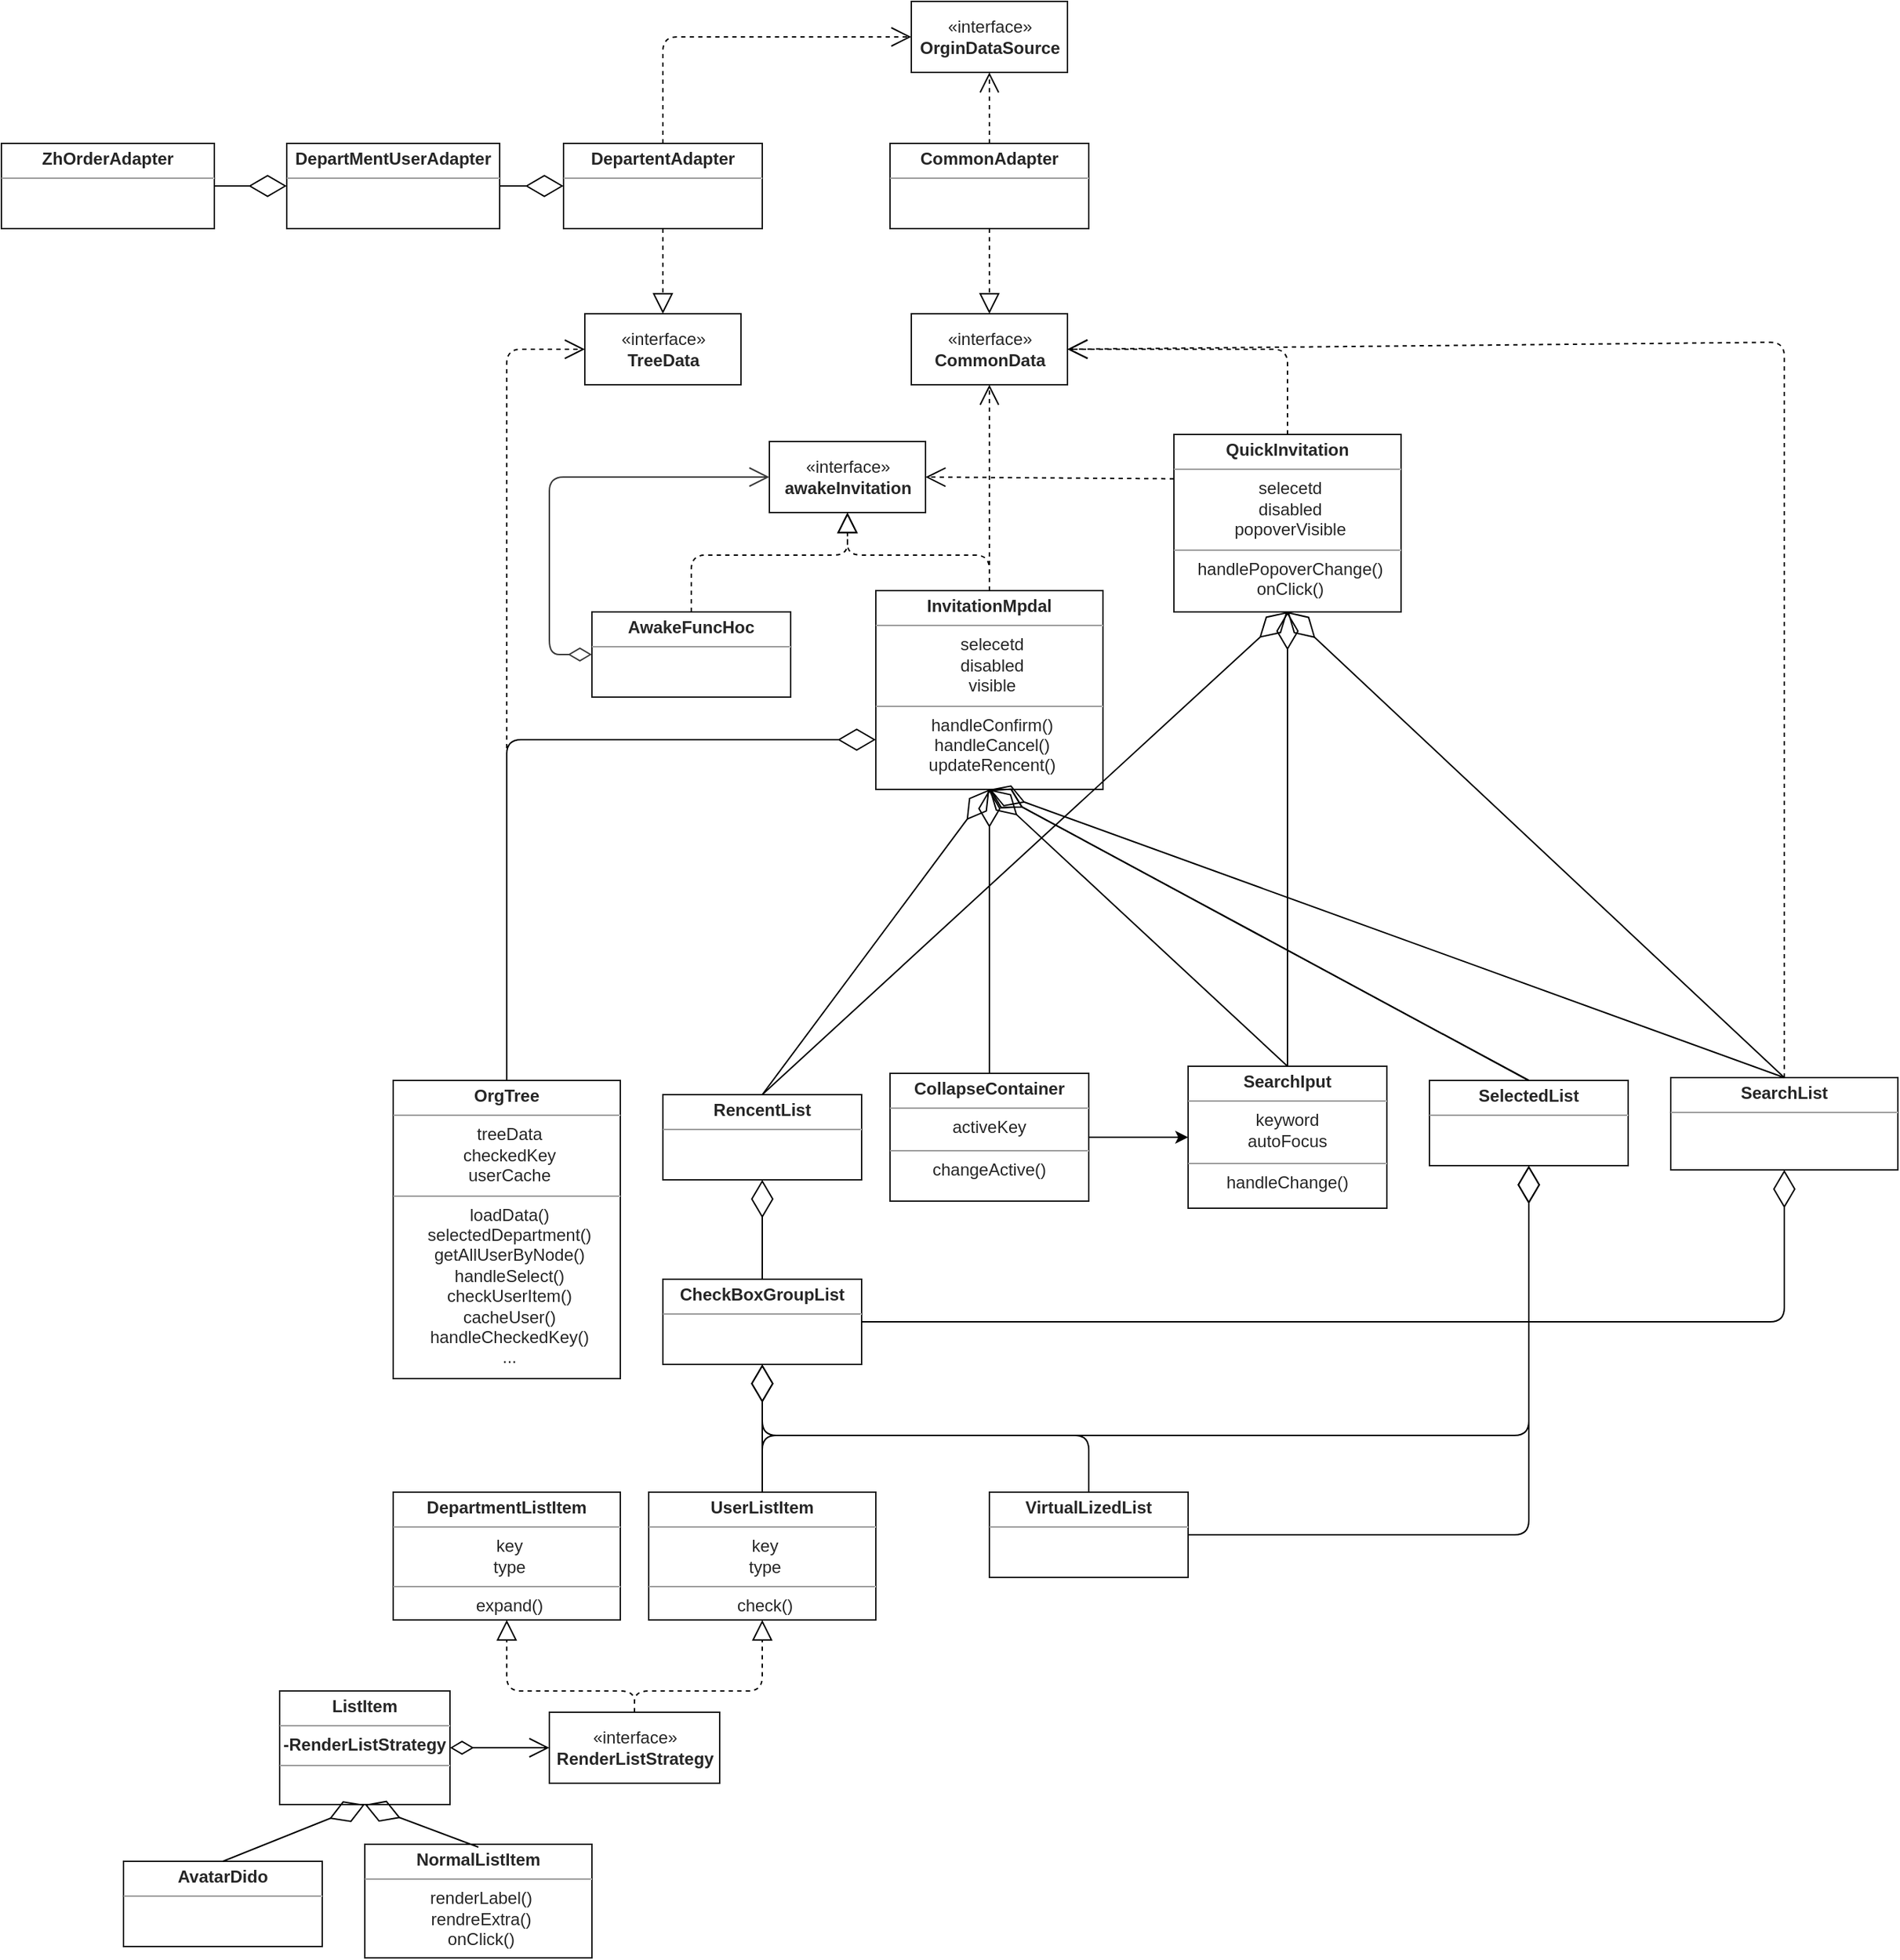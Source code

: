 <mxfile>
    <diagram id="DDnYxPDQdMiz2zHIRIYW" name="第 1 页">
        <mxGraphModel dx="2080" dy="1432" grid="0" gridSize="10" guides="1" tooltips="1" connect="1" arrows="1" fold="1" page="1" pageScale="1" pageWidth="2339" pageHeight="3300" background="#ffffff" math="0" shadow="0">
            <root>
                <mxCell id="0"/>
                <mxCell id="1" parent="0"/>
                <mxCell id="3" value="«interface»&lt;br&gt;&lt;b&gt;OrginDataSource&lt;/b&gt;" style="html=1;fontColor=#262626;labelBorderColor=none;strokeColor=#191919;fillColor=none;" parent="1" vertex="1">
                    <mxGeometry x="1049" y="712" width="110" height="50" as="geometry"/>
                </mxCell>
                <mxCell id="9" value="&lt;p style=&quot;margin: 0px ; margin-top: 4px ; text-align: center&quot;&gt;&lt;b&gt;OrgTree&lt;/b&gt;&lt;/p&gt;&lt;hr size=&quot;1&quot;&gt;&lt;p style=&quot;margin: 0px ; margin-left: 4px&quot;&gt;treeData&lt;/p&gt;&lt;p style=&quot;margin: 0px ; margin-left: 4px&quot;&gt;checkedKey&lt;/p&gt;&lt;p style=&quot;margin: 0px ; margin-left: 4px&quot;&gt;userCache&lt;/p&gt;&lt;hr size=&quot;1&quot;&gt;&lt;p style=&quot;margin: 0px ; margin-left: 4px&quot;&gt;loadData()&lt;/p&gt;&lt;p style=&quot;margin: 0px ; margin-left: 4px&quot;&gt;selectedDepartment()&lt;/p&gt;&lt;p style=&quot;margin: 0px ; margin-left: 4px&quot;&gt;getAllUserByNode()&lt;/p&gt;&lt;p style=&quot;margin: 0px ; margin-left: 4px&quot;&gt;handleSelect()&lt;/p&gt;&lt;p style=&quot;margin: 0px ; margin-left: 4px&quot;&gt;checkUserItem()&lt;/p&gt;&lt;p style=&quot;margin: 0px ; margin-left: 4px&quot;&gt;cacheUser()&lt;/p&gt;&lt;p style=&quot;margin: 0px ; margin-left: 4px&quot;&gt;handleCheckedKey()&lt;/p&gt;&lt;p style=&quot;margin: 0px ; margin-left: 4px&quot;&gt;...&lt;/p&gt;" style="verticalAlign=middle;align=center;overflow=fill;fontSize=12;fontFamily=Helvetica;html=1;fontColor=#262626;labelBorderColor=none;strokeColor=#191919;fillColor=none;" parent="1" vertex="1">
                    <mxGeometry x="684" y="1472" width="160" height="210" as="geometry"/>
                </mxCell>
                <mxCell id="11" value="&lt;p style=&quot;margin: 0px ; margin-top: 4px ; text-align: center&quot;&gt;&lt;b&gt;DepartmentListItem&lt;/b&gt;&lt;/p&gt;&lt;hr size=&quot;1&quot;&gt;&lt;p style=&quot;margin: 0px ; margin-left: 4px&quot;&gt;key&lt;/p&gt;&lt;p style=&quot;margin: 0px ; margin-left: 4px&quot;&gt;type&lt;/p&gt;&lt;hr size=&quot;1&quot;&gt;&lt;p style=&quot;margin: 0px ; margin-left: 4px&quot;&gt;expand()&lt;/p&gt;" style="verticalAlign=middle;align=center;overflow=fill;fontSize=12;fontFamily=Helvetica;html=1;fontColor=#262626;labelBorderColor=none;strokeColor=#191919;fillColor=none;" parent="1" vertex="1">
                    <mxGeometry x="684" y="1762" width="160" height="90" as="geometry"/>
                </mxCell>
                <mxCell id="12" value="&lt;p style=&quot;margin: 0px ; margin-top: 4px ; text-align: center&quot;&gt;&lt;b&gt;UserListItem&lt;/b&gt;&lt;/p&gt;&lt;hr size=&quot;1&quot;&gt;&lt;p style=&quot;margin: 0px ; margin-left: 4px&quot;&gt;key&lt;/p&gt;&lt;p style=&quot;margin: 0px ; margin-left: 4px&quot;&gt;type&lt;/p&gt;&lt;hr size=&quot;1&quot;&gt;&lt;p style=&quot;margin: 0px ; margin-left: 4px&quot;&gt;check()&lt;/p&gt;" style="verticalAlign=middle;align=center;overflow=fill;fontSize=12;fontFamily=Helvetica;html=1;fontColor=#262626;labelBorderColor=none;strokeColor=#191919;fillColor=none;" parent="1" vertex="1">
                    <mxGeometry x="864" y="1762" width="160" height="90" as="geometry"/>
                </mxCell>
                <mxCell id="13" value="&lt;p style=&quot;margin: 0px ; margin-top: 4px ; text-align: center&quot;&gt;&lt;b&gt;ListItem&lt;/b&gt;&lt;/p&gt;&lt;hr size=&quot;1&quot;&gt;&lt;p style=&quot;margin: 0px ; margin-left: 4px&quot;&gt;&lt;/p&gt;&lt;b style=&quot;text-align: center&quot;&gt;-&lt;/b&gt;&lt;b style=&quot;text-align: center&quot;&gt;RenderListStrategy&lt;/b&gt;&lt;hr size=&quot;1&quot;&gt;&lt;p style=&quot;margin: 0px 0px 0px 4px&quot;&gt;&lt;br&gt;&lt;/p&gt;&lt;p style=&quot;margin: 0px ; margin-left: 4px&quot;&gt;&lt;br&gt;&lt;/p&gt;" style="verticalAlign=middle;align=center;overflow=fill;fontSize=12;fontFamily=Helvetica;html=1;fontColor=#262626;labelBorderColor=none;strokeColor=#191919;fillColor=none;" parent="1" vertex="1">
                    <mxGeometry x="604" y="1902" width="120" height="80" as="geometry"/>
                </mxCell>
                <mxCell id="14" value="«interface»&lt;br&gt;&lt;b&gt;RenderListStrategy&lt;/b&gt;" style="html=1;fontColor=#262626;labelBorderColor=none;strokeColor=#191919;fillColor=none;" parent="1" vertex="1">
                    <mxGeometry x="794" y="1917" width="120" height="50" as="geometry"/>
                </mxCell>
                <mxCell id="15" value="&lt;p style=&quot;margin: 0px ; margin-top: 4px ; text-align: center&quot;&gt;&lt;b&gt;AvatarDido&lt;/b&gt;&lt;/p&gt;&lt;hr size=&quot;1&quot;&gt;&lt;div style=&quot;height: 2px&quot;&gt;&lt;/div&gt;" style="verticalAlign=middle;align=center;overflow=fill;fontSize=12;fontFamily=Helvetica;html=1;fontColor=#262626;labelBorderColor=none;strokeColor=#191919;fillColor=none;" parent="1" vertex="1">
                    <mxGeometry x="494" y="2022" width="140" height="60" as="geometry"/>
                </mxCell>
                <mxCell id="17" value="&lt;p style=&quot;margin: 0px ; margin-top: 4px ; text-align: center&quot;&gt;&lt;b&gt;NormalListItem&lt;/b&gt;&lt;/p&gt;&lt;hr size=&quot;1&quot;&gt;&lt;p style=&quot;margin: 0px ; margin-left: 4px&quot;&gt;&lt;/p&gt;&lt;p style=&quot;margin: 0px ; margin-left: 4px&quot;&gt;renderLabel()&lt;/p&gt;&lt;p style=&quot;margin: 0px ; margin-left: 4px&quot;&gt;rendreExtra()&lt;/p&gt;&lt;p style=&quot;margin: 0px ; margin-left: 4px&quot;&gt;onClick()&lt;/p&gt;" style="verticalAlign=middle;align=center;overflow=fill;fontSize=12;fontFamily=Helvetica;html=1;fontColor=#262626;labelBorderColor=none;strokeColor=#191919;fillColor=none;" vertex="1" parent="1">
                    <mxGeometry x="664" y="2010" width="160" height="80" as="geometry"/>
                </mxCell>
                <mxCell id="19" value="&lt;p style=&quot;margin: 0px ; margin-top: 4px ; text-align: center&quot;&gt;&lt;b&gt;RencentList&lt;/b&gt;&lt;/p&gt;&lt;hr size=&quot;1&quot;&gt;&lt;div style=&quot;height: 2px&quot;&gt;&lt;/div&gt;" style="verticalAlign=middle;align=center;overflow=fill;fontSize=12;fontFamily=Helvetica;html=1;fontColor=#262626;labelBorderColor=none;strokeColor=#191919;fillColor=none;" vertex="1" parent="1">
                    <mxGeometry x="874" y="1482" width="140" height="60" as="geometry"/>
                </mxCell>
                <mxCell id="21" value="&lt;p style=&quot;margin: 0px ; margin-top: 4px ; text-align: center&quot;&gt;&lt;b&gt;CheckBoxGroupList&lt;/b&gt;&lt;/p&gt;&lt;hr size=&quot;1&quot;&gt;&lt;div style=&quot;height: 2px&quot;&gt;&lt;/div&gt;" style="verticalAlign=middle;align=center;overflow=fill;fontSize=12;fontFamily=Helvetica;html=1;fontColor=#262626;labelBorderColor=none;strokeColor=#191919;fillColor=none;" vertex="1" parent="1">
                    <mxGeometry x="874" y="1612" width="140" height="60" as="geometry"/>
                </mxCell>
                <mxCell id="23" value="&lt;p style=&quot;margin: 0px ; margin-top: 4px ; text-align: center&quot;&gt;&lt;b&gt;SearchIput&lt;/b&gt;&lt;/p&gt;&lt;hr size=&quot;1&quot;&gt;keyword&lt;br&gt;autoFocus&lt;br&gt;&lt;div style=&quot;height: 2px&quot;&gt;&lt;/div&gt;&lt;hr size=&quot;1&quot;&gt;&lt;div style=&quot;height: 2px&quot;&gt;handleChange()&lt;/div&gt;" style="verticalAlign=middle;align=center;overflow=fill;fontSize=12;fontFamily=Helvetica;html=1;fontColor=#262626;labelBorderColor=none;strokeColor=#191919;fillColor=none;" vertex="1" parent="1">
                    <mxGeometry x="1244" y="1462" width="140" height="100" as="geometry"/>
                </mxCell>
                <mxCell id="24" value="&lt;p style=&quot;margin: 0px ; margin-top: 4px ; text-align: center&quot;&gt;&lt;b&gt;SelectedList&lt;/b&gt;&lt;/p&gt;&lt;hr size=&quot;1&quot;&gt;&lt;div style=&quot;height: 2px&quot;&gt;&lt;/div&gt;" style="verticalAlign=middle;align=center;overflow=fill;fontSize=12;fontFamily=Helvetica;html=1;fontColor=#262626;labelBorderColor=none;strokeColor=#191919;fillColor=none;" vertex="1" parent="1">
                    <mxGeometry x="1414" y="1472" width="140" height="60" as="geometry"/>
                </mxCell>
                <mxCell id="26" value="&lt;p style=&quot;margin: 0px ; margin-top: 4px ; text-align: center&quot;&gt;&lt;b&gt;VirtualLizedList&lt;/b&gt;&lt;/p&gt;&lt;hr size=&quot;1&quot;&gt;&lt;div style=&quot;height: 2px&quot;&gt;&lt;/div&gt;" style="verticalAlign=middle;align=center;overflow=fill;fontSize=12;fontFamily=Helvetica;html=1;fontColor=#262626;labelBorderColor=none;strokeColor=#191919;fillColor=none;" vertex="1" parent="1">
                    <mxGeometry x="1104" y="1762" width="140" height="60" as="geometry"/>
                </mxCell>
                <mxCell id="89" value="" style="edgeStyle=none;html=1;fontColor=#262626;labelBorderColor=none;" edge="1" parent="1" source="28" target="23">
                    <mxGeometry relative="1" as="geometry"/>
                </mxCell>
                <mxCell id="28" value="&lt;p style=&quot;margin: 0px ; margin-top: 4px ; text-align: center&quot;&gt;&lt;b&gt;CollapseContainer&lt;/b&gt;&lt;/p&gt;&lt;hr size=&quot;1&quot;&gt;activeKey&lt;br&gt;&lt;div style=&quot;height: 2px&quot;&gt;&lt;/div&gt;&lt;hr size=&quot;1&quot;&gt;&lt;div style=&quot;height: 2px&quot;&gt;changeActive()&lt;/div&gt;" style="verticalAlign=middle;align=center;overflow=fill;fontSize=12;fontFamily=Helvetica;html=1;fontColor=#262626;labelBorderColor=none;strokeColor=#191919;fillColor=none;" vertex="1" parent="1">
                    <mxGeometry x="1034" y="1467" width="140" height="90" as="geometry"/>
                </mxCell>
                <mxCell id="34" value="&lt;p style=&quot;margin: 0px ; margin-top: 4px ; text-align: center&quot;&gt;&lt;b&gt;InvitationMpdal&lt;/b&gt;&lt;/p&gt;&lt;hr size=&quot;1&quot;&gt;&lt;p style=&quot;margin: 0px ; margin-left: 4px&quot;&gt;selecetd&lt;/p&gt;&lt;p style=&quot;margin: 0px ; margin-left: 4px&quot;&gt;disabled&lt;/p&gt;&lt;p style=&quot;margin: 0px ; margin-left: 4px&quot;&gt;visible&lt;/p&gt;&lt;hr size=&quot;1&quot;&gt;&lt;p style=&quot;margin: 0px ; margin-left: 4px&quot;&gt;handleConfirm()&lt;/p&gt;&lt;p style=&quot;margin: 0px ; margin-left: 4px&quot;&gt;handleCancel()&lt;/p&gt;&lt;p style=&quot;margin: 0px ; margin-left: 4px&quot;&gt;updateRencent()&lt;/p&gt;" style="verticalAlign=middle;align=center;overflow=fill;fontSize=12;fontFamily=Helvetica;html=1;fontColor=#262626;labelBorderColor=none;strokeColor=#191919;fillColor=none;" vertex="1" parent="1">
                    <mxGeometry x="1024" y="1127" width="160" height="140" as="geometry"/>
                </mxCell>
                <mxCell id="39" value="&lt;p style=&quot;margin: 0px ; margin-top: 4px ; text-align: center&quot;&gt;&lt;b&gt;AwakeFuncHoc&lt;/b&gt;&lt;/p&gt;&lt;hr size=&quot;1&quot;&gt;&lt;div style=&quot;height: 2px&quot;&gt;&lt;/div&gt;" style="verticalAlign=middle;align=center;overflow=fill;fontSize=12;fontFamily=Helvetica;html=1;fontColor=#262626;labelBorderColor=none;strokeColor=#191919;fillColor=none;" vertex="1" parent="1">
                    <mxGeometry x="824" y="1142" width="140" height="60" as="geometry"/>
                </mxCell>
                <mxCell id="40" value="«interface»&lt;br&gt;&lt;b&gt;awakeInvitation&lt;/b&gt;" style="html=1;fontColor=#262626;labelBorderColor=none;strokeColor=#191919;fillColor=none;" vertex="1" parent="1">
                    <mxGeometry x="949" y="1022" width="110" height="50" as="geometry"/>
                </mxCell>
                <mxCell id="41" value="&lt;p style=&quot;margin: 0px ; margin-top: 4px ; text-align: center&quot;&gt;&lt;b&gt;QuickInvitation&lt;/b&gt;&lt;/p&gt;&lt;hr size=&quot;1&quot;&gt;&lt;p style=&quot;margin: 0px ; margin-left: 4px&quot;&gt;selecetd&lt;/p&gt;&lt;p style=&quot;margin: 0px ; margin-left: 4px&quot;&gt;disabled&lt;/p&gt;&lt;p style=&quot;margin: 0px ; margin-left: 4px&quot;&gt;popoverVisible&lt;/p&gt;&lt;hr size=&quot;1&quot;&gt;&lt;p style=&quot;margin: 0px ; margin-left: 4px&quot;&gt;&lt;span&gt;handlePopoverChange()&lt;/span&gt;&lt;br&gt;&lt;/p&gt;&lt;p style=&quot;margin: 0px ; margin-left: 4px&quot;&gt;&lt;span&gt;onClick()&lt;/span&gt;&lt;/p&gt;" style="verticalAlign=middle;align=center;overflow=fill;fontSize=12;fontFamily=Helvetica;html=1;fontColor=#262626;labelBorderColor=none;strokeColor=#191919;fillColor=none;" vertex="1" parent="1">
                    <mxGeometry x="1234" y="1017" width="160" height="125" as="geometry"/>
                </mxCell>
                <mxCell id="42" value="&lt;p style=&quot;margin: 0px ; margin-top: 4px ; text-align: center&quot;&gt;&lt;b&gt;SearchList&lt;/b&gt;&lt;/p&gt;&lt;hr size=&quot;1&quot;&gt;&lt;p style=&quot;margin: 0px ; margin-left: 4px&quot;&gt;&lt;/p&gt;&lt;p style=&quot;margin: 0px ; margin-left: 4px&quot;&gt;&lt;br&gt;&lt;/p&gt;" style="verticalAlign=middle;align=center;overflow=fill;fontSize=12;fontFamily=Helvetica;html=1;fontColor=#262626;labelBorderColor=none;strokeColor=#191919;fillColor=none;" vertex="1" parent="1">
                    <mxGeometry x="1584" y="1470" width="160" height="65" as="geometry"/>
                </mxCell>
                <mxCell id="43" value="&lt;p style=&quot;margin: 0px ; margin-top: 4px ; text-align: center&quot;&gt;&lt;b style=&quot;&quot;&gt;CommonAdapter&lt;/b&gt;&lt;/p&gt;&lt;hr size=&quot;1&quot;&gt;&lt;div style=&quot;height: 2px&quot;&gt;&lt;/div&gt;" style="verticalAlign=middle;align=center;overflow=fill;fontSize=12;fontFamily=Helvetica;html=1;labelBorderColor=none;fontColor=#262626;strokeColor=#191919;fillColor=none;" vertex="1" parent="1">
                    <mxGeometry x="1034" y="812" width="140" height="60" as="geometry"/>
                </mxCell>
                <mxCell id="45" value="" style="endArrow=open;endSize=12;dashed=1;html=1;exitX=0.5;exitY=0;exitDx=0;exitDy=0;entryX=0.5;entryY=1;entryDx=0;entryDy=0;fontColor=#262626;labelBorderColor=none;strokeColor=#080808;" edge="1" parent="1" source="43" target="3">
                    <mxGeometry width="160" relative="1" as="geometry">
                        <mxPoint x="1104" y="792" as="sourcePoint"/>
                        <mxPoint x="1264" y="792" as="targetPoint"/>
                    </mxGeometry>
                </mxCell>
                <mxCell id="46" value="&lt;p style=&quot;margin: 0px ; margin-top: 4px ; text-align: center&quot;&gt;&lt;b&gt;DepartentAdapter&lt;/b&gt;&lt;/p&gt;&lt;hr size=&quot;1&quot;&gt;&lt;div style=&quot;height: 2px&quot;&gt;&lt;/div&gt;" style="verticalAlign=middle;align=center;overflow=fill;fontSize=12;fontFamily=Helvetica;html=1;fontColor=#262626;labelBorderColor=none;strokeColor=#191919;fillColor=none;" vertex="1" parent="1">
                    <mxGeometry x="804" y="812" width="140" height="60" as="geometry"/>
                </mxCell>
                <mxCell id="47" value="&lt;p style=&quot;margin: 0px ; margin-top: 4px ; text-align: center&quot;&gt;&lt;b&gt;DepartMentUserAdapter&lt;/b&gt;&lt;/p&gt;&lt;hr size=&quot;1&quot;&gt;&lt;div style=&quot;height: 2px&quot;&gt;&lt;/div&gt;" style="verticalAlign=middle;align=center;overflow=fill;fontSize=12;fontFamily=Helvetica;html=1;fontColor=#262626;labelBorderColor=none;strokeColor=#191919;fillColor=none;" vertex="1" parent="1">
                    <mxGeometry x="609" y="812" width="150" height="60" as="geometry"/>
                </mxCell>
                <mxCell id="49" value="" style="endArrow=diamondThin;endFill=0;endSize=24;html=1;exitX=1;exitY=0.5;exitDx=0;exitDy=0;entryX=0;entryY=0.5;entryDx=0;entryDy=0;fontColor=#262626;labelBorderColor=none;strokeColor=#000000;" edge="1" parent="1" source="47" target="46">
                    <mxGeometry width="160" relative="1" as="geometry">
                        <mxPoint x="904" y="1012" as="sourcePoint"/>
                        <mxPoint x="1064" y="1012" as="targetPoint"/>
                    </mxGeometry>
                </mxCell>
                <mxCell id="50" value="" style="endArrow=open;endSize=12;dashed=1;html=1;exitX=0.5;exitY=0;exitDx=0;exitDy=0;entryX=0;entryY=0.5;entryDx=0;entryDy=0;fontColor=#262626;labelBorderColor=none;strokeColor=#080808;" edge="1" parent="1" source="46" target="3">
                    <mxGeometry width="160" relative="1" as="geometry">
                        <mxPoint x="904" y="1002" as="sourcePoint"/>
                        <mxPoint x="1064" y="1002" as="targetPoint"/>
                        <Array as="points">
                            <mxPoint x="874" y="737"/>
                        </Array>
                    </mxGeometry>
                </mxCell>
                <mxCell id="51" value="«interface»&lt;br&gt;&lt;b&gt;TreeData&lt;/b&gt;" style="html=1;fontColor=#262626;labelBorderColor=none;strokeColor=#191919;fillColor=none;" vertex="1" parent="1">
                    <mxGeometry x="819" y="932" width="110" height="50" as="geometry"/>
                </mxCell>
                <mxCell id="52" value="«interface»&lt;br&gt;&lt;b&gt;CommonData&lt;/b&gt;" style="html=1;fontColor=#262626;labelBorderColor=none;strokeColor=#191919;fillColor=none;" vertex="1" parent="1">
                    <mxGeometry x="1049" y="932" width="110" height="50" as="geometry"/>
                </mxCell>
                <mxCell id="54" value="" style="endArrow=block;dashed=1;endFill=0;endSize=12;html=1;entryX=0.5;entryY=0;entryDx=0;entryDy=0;exitX=0.5;exitY=1;exitDx=0;exitDy=0;fontColor=#262626;labelBorderColor=none;strokeColor=#000000;" edge="1" parent="1" source="46" target="51">
                    <mxGeometry width="160" relative="1" as="geometry">
                        <mxPoint x="924" y="1072" as="sourcePoint"/>
                        <mxPoint x="1084" y="1072" as="targetPoint"/>
                    </mxGeometry>
                </mxCell>
                <mxCell id="55" value="" style="endArrow=block;dashed=1;endFill=0;endSize=12;html=1;entryX=0.5;entryY=0;entryDx=0;entryDy=0;exitX=0.5;exitY=1;exitDx=0;exitDy=0;fontColor=#262626;labelBorderColor=none;strokeColor=#000000;" edge="1" parent="1" source="43" target="52">
                    <mxGeometry width="160" relative="1" as="geometry">
                        <mxPoint x="924" y="1072" as="sourcePoint"/>
                        <mxPoint x="1084" y="1072" as="targetPoint"/>
                    </mxGeometry>
                </mxCell>
                <mxCell id="56" value="" style="endArrow=open;endSize=12;dashed=1;html=1;exitX=0.5;exitY=0;exitDx=0;exitDy=0;entryX=1;entryY=0.5;entryDx=0;entryDy=0;fontColor=#262626;labelBorderColor=none;strokeColor=#000000;" edge="1" parent="1" source="41" target="52">
                    <mxGeometry width="160" relative="1" as="geometry">
                        <mxPoint x="924" y="1072" as="sourcePoint"/>
                        <mxPoint x="1084" y="1072" as="targetPoint"/>
                        <Array as="points">
                            <mxPoint x="1314" y="957"/>
                        </Array>
                    </mxGeometry>
                </mxCell>
                <mxCell id="61" value="" style="endArrow=open;endSize=12;dashed=1;html=1;exitX=0.5;exitY=0;exitDx=0;exitDy=0;entryX=0;entryY=0.5;entryDx=0;entryDy=0;fontColor=#262626;labelBorderColor=none;strokeColor=#000000;" edge="1" parent="1" source="9" target="51">
                    <mxGeometry width="160" relative="1" as="geometry">
                        <mxPoint x="704" y="1272" as="sourcePoint"/>
                        <mxPoint x="864" y="1272" as="targetPoint"/>
                        <Array as="points">
                            <mxPoint x="764" y="957"/>
                        </Array>
                    </mxGeometry>
                </mxCell>
                <mxCell id="62" value="" style="endArrow=open;endSize=12;dashed=1;html=1;exitX=0.5;exitY=0;exitDx=0;exitDy=0;entryX=0.5;entryY=1;entryDx=0;entryDy=0;fontColor=#262626;labelBorderColor=none;strokeColor=#000000;" edge="1" parent="1" source="34" target="52">
                    <mxGeometry width="160" relative="1" as="geometry">
                        <mxPoint x="1304" y="1212" as="sourcePoint"/>
                        <mxPoint x="1464" y="1212" as="targetPoint"/>
                    </mxGeometry>
                </mxCell>
                <mxCell id="63" value="" style="endArrow=open;endSize=12;dashed=1;html=1;exitX=0.5;exitY=0;exitDx=0;exitDy=0;entryX=1;entryY=0.5;entryDx=0;entryDy=0;fontColor=#262626;labelBorderColor=none;strokeColor=#000000;" edge="1" parent="1" source="42" target="52">
                    <mxGeometry width="160" relative="1" as="geometry">
                        <mxPoint x="1524" y="1132" as="sourcePoint"/>
                        <mxPoint x="1154" y="952" as="targetPoint"/>
                        <Array as="points">
                            <mxPoint x="1664" y="952"/>
                        </Array>
                    </mxGeometry>
                </mxCell>
                <mxCell id="65" value="" style="endArrow=diamondThin;endFill=0;endSize=24;html=1;exitX=0.5;exitY=0;exitDx=0;exitDy=0;entryX=0;entryY=0.75;entryDx=0;entryDy=0;fontColor=#262626;labelBorderColor=none;strokeColor=#000000;" edge="1" parent="1" source="9" target="34">
                    <mxGeometry width="160" relative="1" as="geometry">
                        <mxPoint x="784.0" y="1302.0" as="sourcePoint"/>
                        <mxPoint x="944.0" y="1302.0" as="targetPoint"/>
                        <Array as="points">
                            <mxPoint x="764" y="1232"/>
                        </Array>
                    </mxGeometry>
                </mxCell>
                <mxCell id="66" value="" style="endArrow=diamondThin;endFill=0;endSize=24;html=1;exitX=0.5;exitY=0;exitDx=0;exitDy=0;entryX=0.5;entryY=1;entryDx=0;entryDy=0;fontColor=#262626;labelBorderColor=none;strokeColor=#000000;" edge="1" parent="1" source="19" target="34">
                    <mxGeometry width="160" relative="1" as="geometry">
                        <mxPoint x="934" y="1322" as="sourcePoint"/>
                        <mxPoint x="1094" y="1322" as="targetPoint"/>
                    </mxGeometry>
                </mxCell>
                <mxCell id="68" value="" style="endArrow=diamondThin;endFill=0;endSize=24;html=1;entryX=0.5;entryY=1;entryDx=0;entryDy=0;exitX=0.5;exitY=0;exitDx=0;exitDy=0;fontColor=#262626;labelBorderColor=none;strokeColor=#000000;" edge="1" parent="1" source="28" target="34">
                    <mxGeometry width="160" relative="1" as="geometry">
                        <mxPoint x="1174" y="1262" as="sourcePoint"/>
                        <mxPoint x="1334" y="1262" as="targetPoint"/>
                    </mxGeometry>
                </mxCell>
                <mxCell id="69" value="" style="endArrow=diamondThin;endFill=0;endSize=24;html=1;exitX=0.5;exitY=0;exitDx=0;exitDy=0;entryX=0.5;entryY=1;entryDx=0;entryDy=0;fontColor=#262626;labelBorderColor=none;strokeColor=#000000;" edge="1" parent="1" source="23" target="34">
                    <mxGeometry width="160" relative="1" as="geometry">
                        <mxPoint x="1174" y="1262" as="sourcePoint"/>
                        <mxPoint x="1334" y="1262" as="targetPoint"/>
                    </mxGeometry>
                </mxCell>
                <mxCell id="70" value="" style="endArrow=diamondThin;endFill=0;endSize=24;html=1;exitX=0.5;exitY=0;exitDx=0;exitDy=0;entryX=0.5;entryY=1;entryDx=0;entryDy=0;fontColor=#262626;labelBorderColor=none;" edge="1" parent="1" source="24" target="34">
                    <mxGeometry width="160" relative="1" as="geometry">
                        <mxPoint x="1174" y="1262" as="sourcePoint"/>
                        <mxPoint x="1334" y="1262" as="targetPoint"/>
                    </mxGeometry>
                </mxCell>
                <mxCell id="71" value="" style="endArrow=diamondThin;endFill=0;endSize=24;html=1;exitX=0.5;exitY=0;exitDx=0;exitDy=0;entryX=0.5;entryY=1;entryDx=0;entryDy=0;fontColor=#262626;labelBorderColor=none;strokeColor=#000000;" edge="1" parent="1" source="23" target="41">
                    <mxGeometry width="160" relative="1" as="geometry">
                        <mxPoint x="1374.0" y="1202.0" as="sourcePoint"/>
                        <mxPoint x="1534.0" y="1202.0" as="targetPoint"/>
                    </mxGeometry>
                </mxCell>
                <mxCell id="72" value="" style="endArrow=diamondThin;endFill=0;endSize=24;html=1;exitX=0.5;exitY=0;exitDx=0;exitDy=0;entryX=0.5;entryY=1;entryDx=0;entryDy=0;fontColor=#262626;labelBorderColor=none;strokeColor=#000000;" edge="1" parent="1" source="24" target="34">
                    <mxGeometry width="160" relative="1" as="geometry">
                        <mxPoint x="1174" y="1262" as="sourcePoint"/>
                        <mxPoint x="1334" y="1262" as="targetPoint"/>
                    </mxGeometry>
                </mxCell>
                <mxCell id="73" value="" style="endArrow=diamondThin;endFill=0;endSize=24;html=1;exitX=0.5;exitY=0;exitDx=0;exitDy=0;entryX=0.5;entryY=1;entryDx=0;entryDy=0;fontColor=#262626;labelBorderColor=none;strokeColor=#000000;" edge="1" parent="1" source="42" target="34">
                    <mxGeometry width="160" relative="1" as="geometry">
                        <mxPoint x="1494" y="1222" as="sourcePoint"/>
                        <mxPoint x="1654" y="1222" as="targetPoint"/>
                    </mxGeometry>
                </mxCell>
                <mxCell id="74" value="" style="endArrow=diamondThin;endFill=0;endSize=24;html=1;exitX=0.5;exitY=0;exitDx=0;exitDy=0;entryX=0.5;entryY=1;entryDx=0;entryDy=0;fontColor=#262626;labelBorderColor=none;strokeColor=#000000;" edge="1" parent="1" source="19" target="41">
                    <mxGeometry width="160" relative="1" as="geometry">
                        <mxPoint x="1324" y="1660.57" as="sourcePoint"/>
                        <mxPoint x="1484" y="1660.57" as="targetPoint"/>
                    </mxGeometry>
                </mxCell>
                <mxCell id="75" value="" style="endArrow=diamondThin;endFill=0;endSize=24;html=1;exitX=0.5;exitY=0;exitDx=0;exitDy=0;entryX=0.5;entryY=1;entryDx=0;entryDy=0;fontColor=#262626;labelBorderColor=none;strokeColor=#000000;" edge="1" parent="1" source="42" target="41">
                    <mxGeometry width="160" relative="1" as="geometry">
                        <mxPoint x="1234" y="1412" as="sourcePoint"/>
                        <mxPoint x="1394" y="1412" as="targetPoint"/>
                    </mxGeometry>
                </mxCell>
                <mxCell id="78" value="" style="endArrow=open;html=1;endSize=12;startArrow=diamondThin;startSize=14;startFill=0;edgeStyle=orthogonalEdgeStyle;align=left;verticalAlign=bottom;entryX=0;entryY=0.5;entryDx=0;entryDy=0;exitX=0;exitY=0.5;exitDx=0;exitDy=0;fontColor=#262626;labelBorderColor=none;strokeColor=#383838;" edge="1" parent="1" source="39" target="40">
                    <mxGeometry x="-1" y="3" relative="1" as="geometry">
                        <mxPoint x="784" y="1047" as="sourcePoint"/>
                        <mxPoint x="944" y="1052" as="targetPoint"/>
                        <Array as="points">
                            <mxPoint x="794" y="1172"/>
                            <mxPoint x="794" y="1047"/>
                        </Array>
                    </mxGeometry>
                </mxCell>
                <mxCell id="79" value="" style="endArrow=block;dashed=1;endFill=0;endSize=12;html=1;exitX=0.5;exitY=0;exitDx=0;exitDy=0;entryX=0.5;entryY=1;entryDx=0;entryDy=0;fontColor=#262626;labelBorderColor=none;strokeColor=#000000;" edge="1" parent="1" source="39" target="40">
                    <mxGeometry width="160" relative="1" as="geometry">
                        <mxPoint x="1114" y="1152" as="sourcePoint"/>
                        <mxPoint x="1274" y="1152" as="targetPoint"/>
                        <Array as="points">
                            <mxPoint x="894" y="1102"/>
                            <mxPoint x="1004" y="1102"/>
                        </Array>
                    </mxGeometry>
                </mxCell>
                <mxCell id="80" value="" style="endArrow=block;dashed=1;endFill=0;endSize=12;html=1;exitX=0.5;exitY=0;exitDx=0;exitDy=0;entryX=0.5;entryY=1;entryDx=0;entryDy=0;fontColor=#262626;labelBorderColor=none;strokeColor=#000000;" edge="1" parent="1" source="34" target="40">
                    <mxGeometry width="160" relative="1" as="geometry">
                        <mxPoint x="1114" y="1152" as="sourcePoint"/>
                        <mxPoint x="1274" y="1152" as="targetPoint"/>
                        <Array as="points">
                            <mxPoint x="1104" y="1102"/>
                            <mxPoint x="1004" y="1102"/>
                        </Array>
                    </mxGeometry>
                </mxCell>
                <mxCell id="81" value="" style="endArrow=open;endSize=12;dashed=1;html=1;exitX=0;exitY=0.25;exitDx=0;exitDy=0;entryX=1;entryY=0.5;entryDx=0;entryDy=0;fontColor=#262626;labelBorderColor=none;strokeColor=#000000;" edge="1" parent="1" source="41" target="40">
                    <mxGeometry width="160" relative="1" as="geometry">
                        <mxPoint x="1114" y="1152" as="sourcePoint"/>
                        <mxPoint x="1274" y="1152" as="targetPoint"/>
                    </mxGeometry>
                </mxCell>
                <mxCell id="82" value="" style="endArrow=diamondThin;endFill=0;endSize=24;html=1;entryX=0.5;entryY=1;entryDx=0;entryDy=0;exitX=0.5;exitY=0;exitDx=0;exitDy=0;fontColor=#262626;labelBorderColor=none;strokeColor=#000000;" edge="1" parent="1" source="21" target="19">
                    <mxGeometry width="160" relative="1" as="geometry">
                        <mxPoint x="1004" y="1752" as="sourcePoint"/>
                        <mxPoint x="1164" y="1752" as="targetPoint"/>
                    </mxGeometry>
                </mxCell>
                <mxCell id="84" value="" style="endArrow=diamondThin;endFill=0;endSize=24;html=1;entryX=0.5;entryY=1;entryDx=0;entryDy=0;exitX=0.5;exitY=0;exitDx=0;exitDy=0;fontColor=#262626;labelBorderColor=none;strokeColor=#000000;" edge="1" parent="1" source="12" target="21">
                    <mxGeometry width="160" relative="1" as="geometry">
                        <mxPoint x="1044" y="1792" as="sourcePoint"/>
                        <mxPoint x="1204" y="1792" as="targetPoint"/>
                    </mxGeometry>
                </mxCell>
                <mxCell id="85" value="" style="endArrow=diamondThin;endFill=0;endSize=24;html=1;exitX=0.5;exitY=0;exitDx=0;exitDy=0;entryX=0.5;entryY=1;entryDx=0;entryDy=0;fontColor=#262626;labelBorderColor=none;strokeColor=#000000;" edge="1" parent="1" source="26" target="21">
                    <mxGeometry width="160" relative="1" as="geometry">
                        <mxPoint x="1044" y="1792" as="sourcePoint"/>
                        <mxPoint x="1204" y="1792" as="targetPoint"/>
                        <Array as="points">
                            <mxPoint x="1174" y="1722"/>
                            <mxPoint x="944" y="1722"/>
                        </Array>
                    </mxGeometry>
                </mxCell>
                <mxCell id="86" value="" style="endArrow=diamondThin;endFill=0;endSize=24;html=1;exitX=1;exitY=0.5;exitDx=0;exitDy=0;entryX=0.5;entryY=1;entryDx=0;entryDy=0;fontColor=#262626;labelBorderColor=none;strokeColor=#000000;" edge="1" parent="1" source="21" target="42">
                    <mxGeometry width="160" relative="1" as="geometry">
                        <mxPoint x="1044" y="1672" as="sourcePoint"/>
                        <mxPoint x="1204" y="1672" as="targetPoint"/>
                        <Array as="points">
                            <mxPoint x="1664" y="1642"/>
                        </Array>
                    </mxGeometry>
                </mxCell>
                <mxCell id="87" value="" style="endArrow=diamondThin;endFill=0;endSize=24;html=1;exitX=0.5;exitY=0;exitDx=0;exitDy=0;entryX=0.5;entryY=1;entryDx=0;entryDy=0;fontColor=#262626;labelBorderColor=none;strokeColor=#000000;" edge="1" parent="1" source="12" target="24">
                    <mxGeometry width="160" relative="1" as="geometry">
                        <mxPoint x="1044" y="1672" as="sourcePoint"/>
                        <mxPoint x="1474" y="1632" as="targetPoint"/>
                        <Array as="points">
                            <mxPoint x="944" y="1722"/>
                            <mxPoint x="1484" y="1722"/>
                        </Array>
                    </mxGeometry>
                </mxCell>
                <mxCell id="90" value="" style="endArrow=diamondThin;endFill=0;endSize=24;html=1;exitX=1;exitY=0.5;exitDx=0;exitDy=0;entryX=0.5;entryY=1;entryDx=0;entryDy=0;fontColor=#262626;labelBorderColor=none;strokeColor=#000000;" edge="1" parent="1" source="26" target="24">
                    <mxGeometry width="160" relative="1" as="geometry">
                        <mxPoint x="964" y="1572" as="sourcePoint"/>
                        <mxPoint x="1124" y="1572" as="targetPoint"/>
                        <Array as="points">
                            <mxPoint x="1484" y="1792"/>
                        </Array>
                    </mxGeometry>
                </mxCell>
                <mxCell id="91" value="" style="endArrow=block;dashed=1;endFill=0;endSize=12;html=1;exitX=0.5;exitY=0;exitDx=0;exitDy=0;entryX=0.5;entryY=1;entryDx=0;entryDy=0;fontColor=#262626;labelBorderColor=none;strokeColor=#000000;" edge="1" parent="1" source="14" target="12">
                    <mxGeometry width="160" relative="1" as="geometry">
                        <mxPoint x="974" y="1882" as="sourcePoint"/>
                        <mxPoint x="1134" y="1882" as="targetPoint"/>
                        <Array as="points">
                            <mxPoint x="854" y="1902"/>
                            <mxPoint x="944" y="1902"/>
                        </Array>
                    </mxGeometry>
                </mxCell>
                <mxCell id="92" value="" style="endArrow=block;dashed=1;endFill=0;endSize=12;html=1;exitX=0.5;exitY=0;exitDx=0;exitDy=0;entryX=0.5;entryY=1;entryDx=0;entryDy=0;fontColor=#262626;labelBorderColor=none;strokeColor=#000000;" edge="1" parent="1" source="14" target="11">
                    <mxGeometry width="160" relative="1" as="geometry">
                        <mxPoint x="974" y="1992" as="sourcePoint"/>
                        <mxPoint x="1134" y="1992" as="targetPoint"/>
                        <Array as="points">
                            <mxPoint x="854" y="1902"/>
                            <mxPoint x="764" y="1902"/>
                        </Array>
                    </mxGeometry>
                </mxCell>
                <mxCell id="93" value="" style="endArrow=open;html=1;endSize=12;startArrow=diamondThin;startSize=14;startFill=0;edgeStyle=orthogonalEdgeStyle;align=left;verticalAlign=bottom;exitX=1;exitY=0.5;exitDx=0;exitDy=0;fontColor=#262626;labelBorderColor=none;strokeColor=#000000;" edge="1" parent="1" source="13">
                    <mxGeometry x="-1" y="3" relative="1" as="geometry">
                        <mxPoint x="974" y="1992" as="sourcePoint"/>
                        <mxPoint x="794" y="1942" as="targetPoint"/>
                    </mxGeometry>
                </mxCell>
                <mxCell id="94" value="" style="endArrow=diamondThin;endFill=0;endSize=24;html=1;entryX=0.5;entryY=1;entryDx=0;entryDy=0;exitX=0.5;exitY=0;exitDx=0;exitDy=0;fontColor=#262626;labelBorderColor=none;strokeColor=#000000;" edge="1" parent="1" source="15" target="13">
                    <mxGeometry width="160" relative="1" as="geometry">
                        <mxPoint x="794" y="1922" as="sourcePoint"/>
                        <mxPoint x="954" y="1922" as="targetPoint"/>
                    </mxGeometry>
                </mxCell>
                <mxCell id="95" value="" style="endArrow=diamondThin;endFill=0;endSize=24;html=1;exitX=0.5;exitY=0;exitDx=0;exitDy=0;entryX=0.5;entryY=1;entryDx=0;entryDy=0;fontColor=#262626;labelBorderColor=none;strokeColor=#000000;" edge="1" parent="1" target="13">
                    <mxGeometry width="160" relative="1" as="geometry">
                        <mxPoint x="744.0" y="2012" as="sourcePoint"/>
                        <mxPoint x="954" y="1922" as="targetPoint"/>
                    </mxGeometry>
                </mxCell>
                <mxCell id="97" value="&lt;p style=&quot;margin: 0px ; margin-top: 4px ; text-align: center&quot;&gt;&lt;b&gt;ZhOrderAdapter&lt;/b&gt;&lt;/p&gt;&lt;hr size=&quot;1&quot;&gt;&lt;div style=&quot;height: 2px&quot;&gt;&lt;/div&gt;" style="verticalAlign=middle;align=center;overflow=fill;fontSize=12;fontFamily=Helvetica;html=1;fontColor=#262626;labelBorderColor=none;strokeColor=#191919;fillColor=none;" vertex="1" parent="1">
                    <mxGeometry x="408" y="812" width="150" height="60" as="geometry"/>
                </mxCell>
                <mxCell id="99" value="" style="endArrow=diamondThin;endFill=0;endSize=24;html=1;exitX=1;exitY=0.5;exitDx=0;exitDy=0;entryX=0;entryY=0.5;entryDx=0;entryDy=0;fontColor=#262626;labelBorderColor=none;strokeColor=#000000;" edge="1" parent="1" source="97" target="47">
                    <mxGeometry width="160" relative="1" as="geometry">
                        <mxPoint x="501" y="917" as="sourcePoint"/>
                        <mxPoint x="571" y="917" as="targetPoint"/>
                    </mxGeometry>
                </mxCell>
            </root>
        </mxGraphModel>
    </diagram>
</mxfile>
